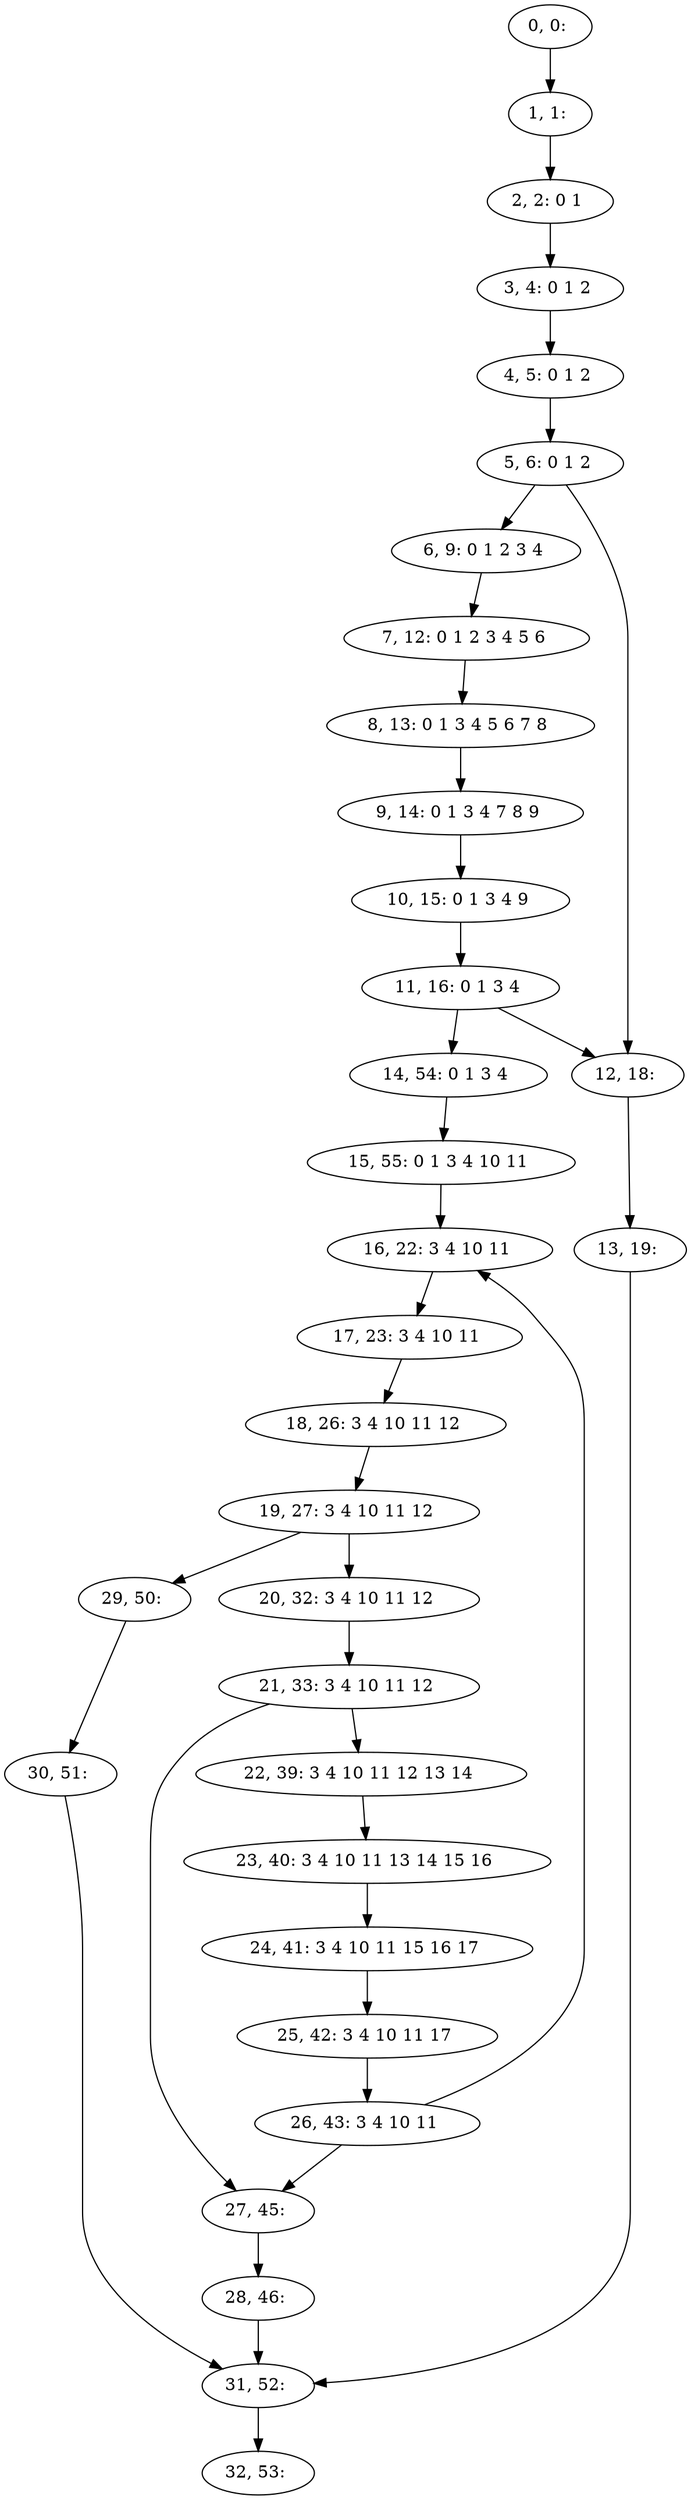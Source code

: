 digraph G {
0[label="0, 0: "];
1[label="1, 1: "];
2[label="2, 2: 0 1 "];
3[label="3, 4: 0 1 2 "];
4[label="4, 5: 0 1 2 "];
5[label="5, 6: 0 1 2 "];
6[label="6, 9: 0 1 2 3 4 "];
7[label="7, 12: 0 1 2 3 4 5 6 "];
8[label="8, 13: 0 1 3 4 5 6 7 8 "];
9[label="9, 14: 0 1 3 4 7 8 9 "];
10[label="10, 15: 0 1 3 4 9 "];
11[label="11, 16: 0 1 3 4 "];
12[label="12, 18: "];
13[label="13, 19: "];
14[label="14, 54: 0 1 3 4 "];
15[label="15, 55: 0 1 3 4 10 11 "];
16[label="16, 22: 3 4 10 11 "];
17[label="17, 23: 3 4 10 11 "];
18[label="18, 26: 3 4 10 11 12 "];
19[label="19, 27: 3 4 10 11 12 "];
20[label="20, 32: 3 4 10 11 12 "];
21[label="21, 33: 3 4 10 11 12 "];
22[label="22, 39: 3 4 10 11 12 13 14 "];
23[label="23, 40: 3 4 10 11 13 14 15 16 "];
24[label="24, 41: 3 4 10 11 15 16 17 "];
25[label="25, 42: 3 4 10 11 17 "];
26[label="26, 43: 3 4 10 11 "];
27[label="27, 45: "];
28[label="28, 46: "];
29[label="29, 50: "];
30[label="30, 51: "];
31[label="31, 52: "];
32[label="32, 53: "];
0->1 ;
1->2 ;
2->3 ;
3->4 ;
4->5 ;
5->6 ;
5->12 ;
6->7 ;
7->8 ;
8->9 ;
9->10 ;
10->11 ;
11->12 ;
11->14 ;
12->13 ;
13->31 ;
14->15 ;
15->16 ;
16->17 ;
17->18 ;
18->19 ;
19->20 ;
19->29 ;
20->21 ;
21->22 ;
21->27 ;
22->23 ;
23->24 ;
24->25 ;
25->26 ;
26->27 ;
26->16 ;
27->28 ;
28->31 ;
29->30 ;
30->31 ;
31->32 ;
}
